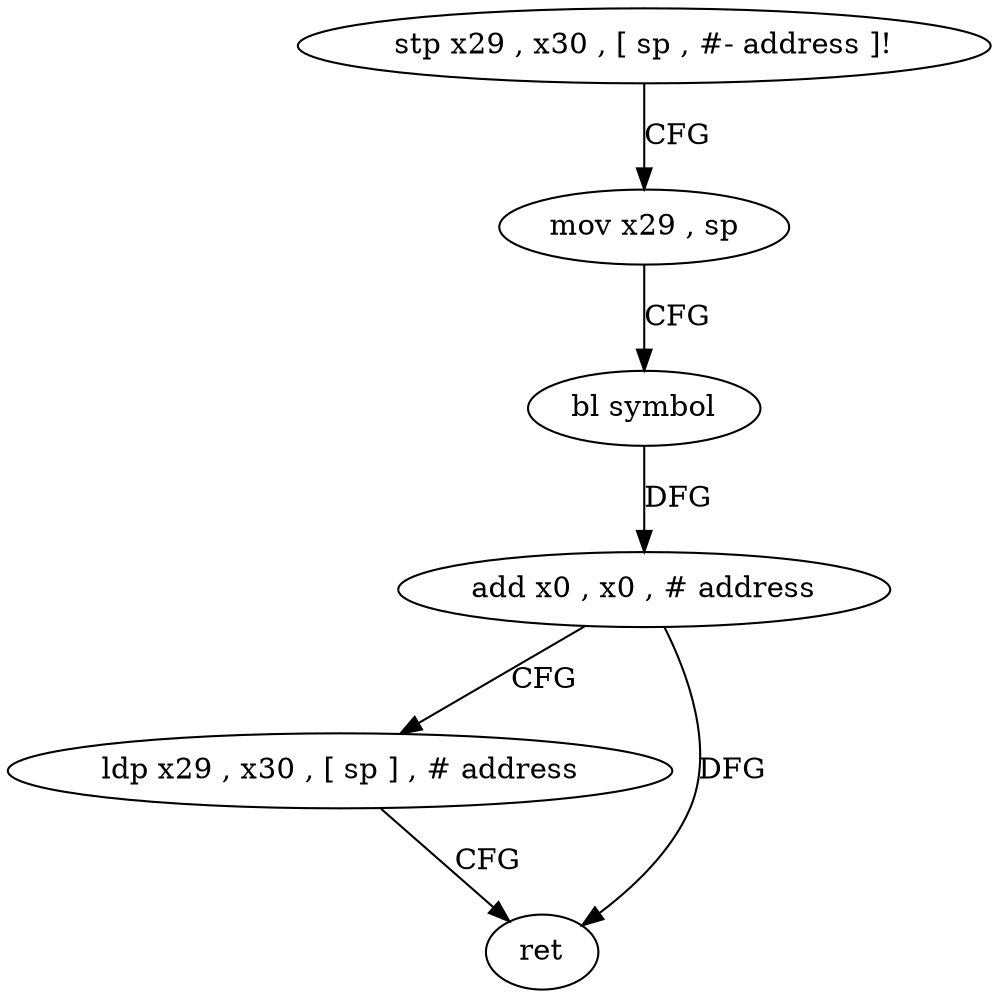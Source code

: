 digraph "func" {
"139240" [label = "stp x29 , x30 , [ sp , #- address ]!" ]
"139244" [label = "mov x29 , sp" ]
"139248" [label = "bl symbol" ]
"139252" [label = "add x0 , x0 , # address" ]
"139256" [label = "ldp x29 , x30 , [ sp ] , # address" ]
"139260" [label = "ret" ]
"139240" -> "139244" [ label = "CFG" ]
"139244" -> "139248" [ label = "CFG" ]
"139248" -> "139252" [ label = "DFG" ]
"139252" -> "139256" [ label = "CFG" ]
"139252" -> "139260" [ label = "DFG" ]
"139256" -> "139260" [ label = "CFG" ]
}
